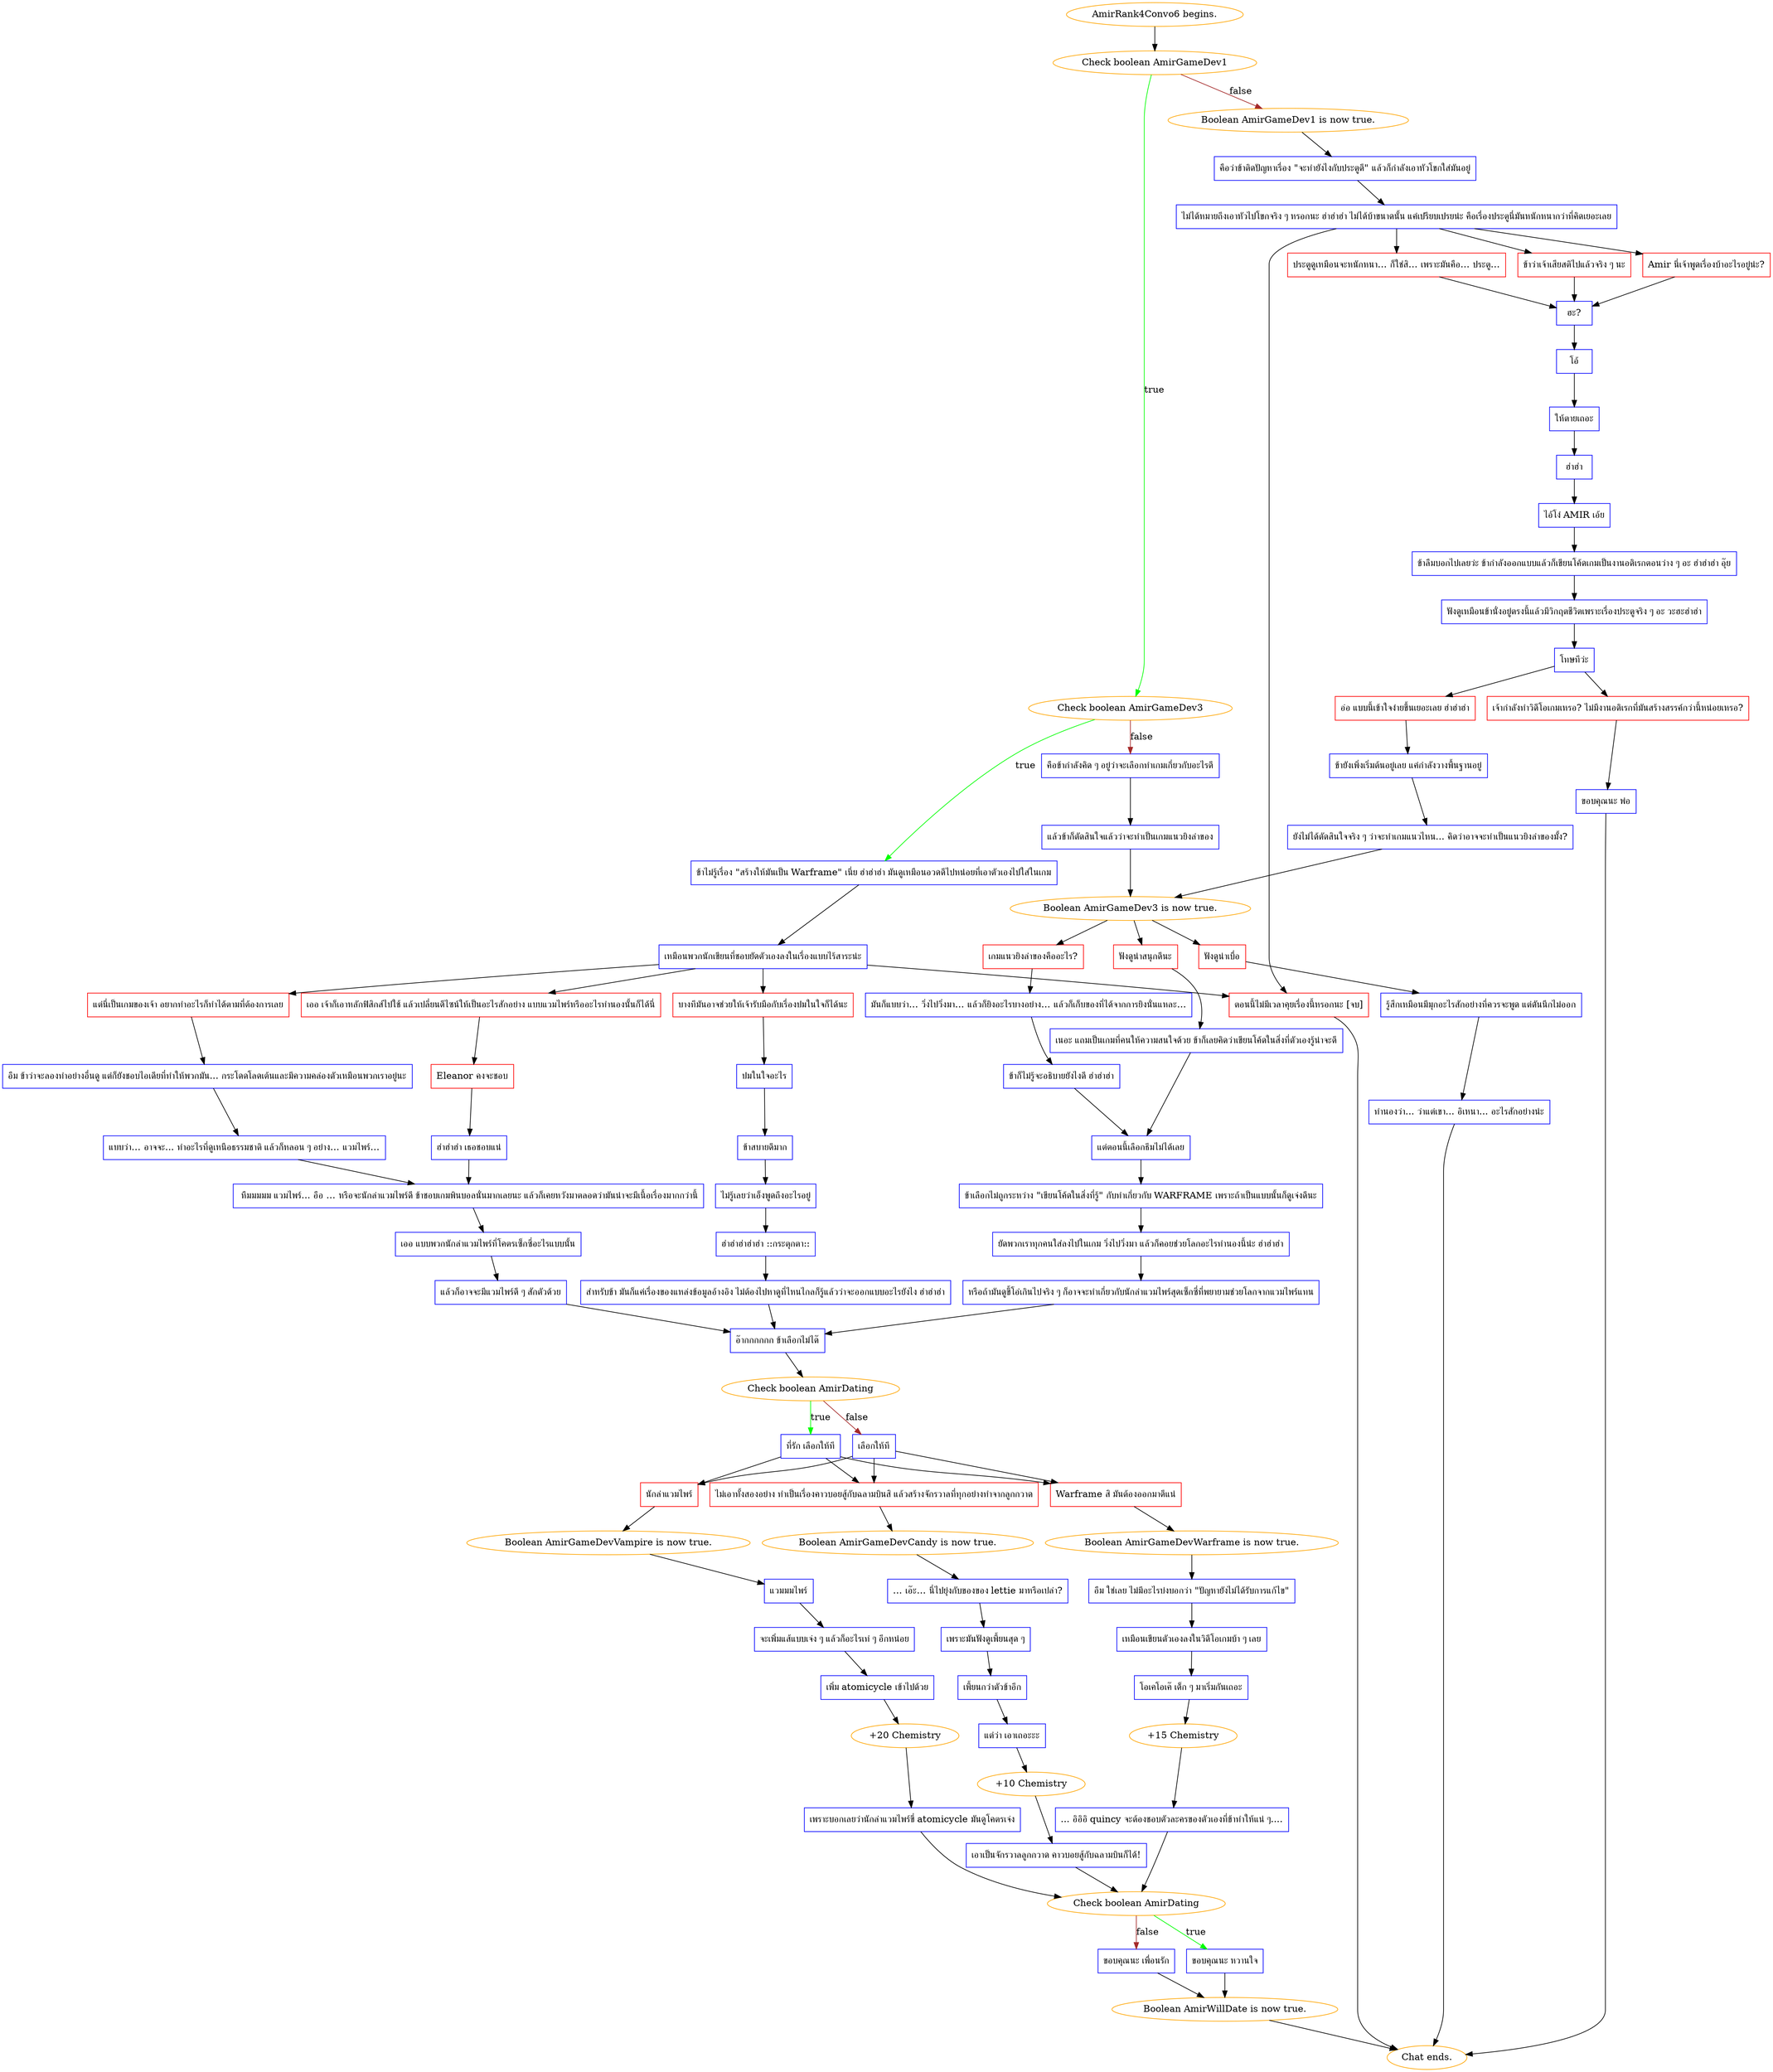 digraph {
	"AmirRank4Convo6 begins." [color=orange];
		"AmirRank4Convo6 begins." -> j3779788990;
	j3779788990 [label="Check boolean AmirGameDev1",color=orange];
		j3779788990 -> j207560013 [label=true,color=green];
		j3779788990 -> j2230687051 [label=false,color=brown];
	j207560013 [label="Check boolean AmirGameDev3",color=orange];
		j207560013 -> j3390184565 [label=true,color=green];
		j207560013 -> j3293398228 [label=false,color=brown];
	j2230687051 [label="Boolean AmirGameDev1 is now true.",color=orange];
		j2230687051 -> j4276920030;
	j3390184565 [label="ข้าไม่รู้เรื่อง \"สร้างให้มันเป็น Warframe\" เนี่ย ฮ่าฮ่าฮ่า มันดูเหมือนอวดดีไปหน่อยที่เอาตัวเองไปใส่ในเกม",shape=box,color=blue];
		j3390184565 -> j3402157769;
	j3293398228 [label="คือข้ากำลังคิด ๆ อยู่ว่าจะเลือกทำเกมเกี่ยวกับอะไรดี",shape=box,color=blue];
		j3293398228 -> j211490905;
	j4276920030 [label="คือว่าข้าติดปัญหาเรื่อง \"จะทำยังไงกับประตูดี\" แล้วก็กำลังเอาหัวโขกใส่มันอยู่",shape=box,color=blue];
		j4276920030 -> j3561785249;
	j3402157769 [label="เหมือนพวกนักเขียนที่ชอบยัดตัวเองลงในเรื่องแบบไร้สาระน่ะ",shape=box,color=blue];
		j3402157769 -> j320000389;
		j3402157769 -> j2397510475;
		j3402157769 -> j343437776;
		j3402157769 -> j1562020945;
	j211490905 [label="แล้วข้าก็ตัดสินใจแล้วว่าจะทำเป็นเกมแนวยิงล่าของ",shape=box,color=blue];
		j211490905 -> j3634123511;
	j3561785249 [label="ไม่ได้หมายถึงเอาหัวไปโขกจริง ๆ หรอกนะ ฮ่าฮ่าฮ่า ไม่ได้บ้าขนาดนั้น แค่เปรียบเปรยน่ะ คือเรื่องประตูนี่มันหนักหนากว่าที่คิดเยอะเลย",shape=box,color=blue];
		j3561785249 -> j1005743264;
		j3561785249 -> j2750795329;
		j3561785249 -> j2161894301;
		j3561785249 -> j1562020945;
	j320000389 [label="เออ เจ้าก็เอาหลักฟิสิกส์ไปใช้ แล้วเปลี่ยนดีไซน์ให้เป็นอะไรสักอย่าง แบบแวมไพร์หรืออะไรทำนองนั้นก็ได้นี่",shape=box,color=red];
		j320000389 -> j3006254924;
	j2397510475 [label="แต่นี่เป็นเกมของเจ้า อยากทำอะไรก็ทำได้ตามที่ต้องการเลย",shape=box,color=red];
		j2397510475 -> j2180315460;
	j343437776 [label="บางทีมันอาจช่วยให้เจ้ารับมือกับเรื่องปมในใจก็ได้นะ",shape=box,color=red];
		j343437776 -> j1225453899;
	j1562020945 [label="ตอนนี้ไม่มีเวลาคุยเรื่องนี้หรอกนะ [จบ]",shape=box,color=red];
		j1562020945 -> "Chat ends.";
	j3634123511 [label="Boolean AmirGameDev3 is now true.",color=orange];
		j3634123511 -> j2740220744;
		j3634123511 -> j3969094215;
		j3634123511 -> j2635448410;
	j1005743264 [label="Amir นี่เจ้าพูดเรื่องบ้าอะไรอยู่น่ะ?",shape=box,color=red];
		j1005743264 -> j2505653493;
	j2750795329 [label="ประตูดูเหมือนจะหนักหนา… ก็ใช่สิ… เพราะมันคือ… ประตู…",shape=box,color=red];
		j2750795329 -> j2505653493;
	j2161894301 [label="ข้าว่าเจ้าเสียสติไปแล้วจริง ๆ นะ",shape=box,color=red];
		j2161894301 -> j2505653493;
	j3006254924 [label="Eleanor คงจะชอบ",shape=box,color=red];
		j3006254924 -> j66520661;
	j2180315460 [label="อืม ข้าว่าจะลองทำอย่างอื่นดู แต่ก็ยังชอบไอเดียที่ทำให้พวกมัน... กระโดดโลดเต้นและมีความคล่องตัวเหมือนพวกเราอยู่นะ",shape=box,color=blue];
		j2180315460 -> j135034602;
	j1225453899 [label="ปมในใจอะไร",shape=box,color=blue];
		j1225453899 -> j2365958508;
	"Chat ends." [color=orange];
	j2740220744 [label="ฟังดูน่าสนุกดีนะ",shape=box,color=red];
		j2740220744 -> j4245103756;
	j3969094215 [label="เกมแนวยิงล่าของคืออะไร?",shape=box,color=red];
		j3969094215 -> j1711709127;
	j2635448410 [label="ฟังดูน่าเบื่อ",shape=box,color=red];
		j2635448410 -> j3642940866;
	j2505653493 [label="ฮะ?",shape=box,color=blue];
		j2505653493 -> j1422138956;
	j66520661 [label="ฮ่าฮ่าฮ่า เธอชอบแน่",shape=box,color=blue];
		j66520661 -> j3548346272;
	j135034602 [label="แบบว่า… อาจจะ... ทำอะไรที่ดูเหนือธรรมชาติ แล้วก็หลอน ๆ อย่าง… แวมไพร์…",shape=box,color=blue];
		j135034602 -> j3548346272;
	j2365958508 [label="ข้าสบายดีมาก",shape=box,color=blue];
		j2365958508 -> j2868305889;
	j4245103756 [label="เนอะ แถมเป็นเกมที่คนให้ความสนใจด้วย ข้าก็เลยคิดว่าเขียนโค้ดในสิ่งที่ตัวเองรู้น่าจะดี",shape=box,color=blue];
		j4245103756 -> j1059609475;
	j1711709127 [label="มันก็แบบว่า… วิ่งไปวิ่งมา… แล้วก็ยิงอะไรบางอย่าง… แล้วก็เก็บของที่ได้จากการยิงนั่นแหละ…",shape=box,color=blue];
		j1711709127 -> j4207699565;
	j3642940866 [label="รู้สึกเหมือนมีมุกอะไรสักอย่างที่ควรจะพูด แต่ดันนึกไม่ออก",shape=box,color=blue];
		j3642940866 -> j1488390507;
	j1422138956 [label="โอ้",shape=box,color=blue];
		j1422138956 -> j3621676653;
	j3548346272 [label=" หืมมมมม แวมไพร์... อือ … หรือจะนักล่าแวมไพร์ดี ข้าชอบเกมพินบอลนั่นมากเลยนะ แล้วก็เคยหวังมาตลอดว่ามันน่าจะมีเนื้อเรื่องมากกว่านี้",shape=box,color=blue];
		j3548346272 -> j4258261758;
	j2868305889 [label="ไม่รู้เลยว่าเอ็งพูดถึงอะไรอยู่",shape=box,color=blue];
		j2868305889 -> j3820082533;
	j1059609475 [label="แต่ตอนนี้เลือกธีมไม่ได้เลย",shape=box,color=blue];
		j1059609475 -> j391216444;
	j4207699565 [label="ข้าก็ไม่รู้จะอธิบายยังไงดี ฮ่าฮ่าฮ่า",shape=box,color=blue];
		j4207699565 -> j1059609475;
	j1488390507 [label="ทำนองว่า... ว่าแต่เขา... อิเหนา... อะไรสักอย่างน่ะ",shape=box,color=blue];
		j1488390507 -> "Chat ends.";
	j3621676653 [label="ให้ตายเถอะ",shape=box,color=blue];
		j3621676653 -> j3381302650;
	j4258261758 [label="เออ แบบพวกนักล่าแวมไพร์ที่โคตรเซ็กซี่อะไรแบบนั้น",shape=box,color=blue];
		j4258261758 -> j1993042272;
	j3820082533 [label="ฮ่าฮ่าฮ่าฮ่าฮ่า ::กระตุกตา::",shape=box,color=blue];
		j3820082533 -> j498889130;
	j391216444 [label="ข้าเลือกไม่ถูกระหว่าง \"เขียนโค้ดในสิ่งที่รู้\" กับทำเกี่ยวกับ WARFRAME เพราะถ้าเป็นแบบนั้นก็ดูเจ๋งดีนะ",shape=box,color=blue];
		j391216444 -> j1432794260;
	j3381302650 [label="ฮ่าฮ่า",shape=box,color=blue];
		j3381302650 -> j3998651114;
	j1993042272 [label="แล้วก็อาจจะมีแวมไพร์ดี ๆ สักตัวด้วย",shape=box,color=blue];
		j1993042272 -> j222081040;
	j498889130 [label="สำหรับข้า มันก็แค่เรื่องของแหล่งข้อมูลอ้างอิง ไม่ต้องไปหาดูที่ไหนไกลก็รู้แล้วว่าจะออกแบบอะไรยังไง ฮ่าฮ่าฮ่า",shape=box,color=blue];
		j498889130 -> j222081040;
	j1432794260 [label="ยัดพวกเราทุกคนใส่ลงไปในเกม วิ่งไปวิ่งมา แล้วก็คอยช่วยโลกอะไรทำนองนี้น่ะ ฮ่าฮ่าฮ่า",shape=box,color=blue];
		j1432794260 -> j3461070312;
	j3998651114 [label="ไอ้โง่ AMIR เอ้ย",shape=box,color=blue];
		j3998651114 -> j1696184846;
	j222081040 [label="อ๊ากกกกกก ข้าเลือกไม่ได๊",shape=box,color=blue];
		j222081040 -> j2472845306;
	j3461070312 [label="หรือถ้ามันดูขี้โอ่เกินไปจริง ๆ ก็อาจจะทำเกี่ยวกับนักล่าแวมไพร์สุดเซ็กซี่ที่พยายามช่วยโลกจากแวมไพร์แทน",shape=box,color=blue];
		j3461070312 -> j222081040;
	j1696184846 [label="ข้าลืมบอกไปเลยว่ะ ข้ากำลังออกแบบแล้วก็เขียนโค้ดเกมเป็นงานอดิเรกตอนว่าง ๆ อะ ฮ่าฮ่าฮ่า อุ๊ย",shape=box,color=blue];
		j1696184846 -> j3661870552;
	j2472845306 [label="Check boolean AmirDating",color=orange];
		j2472845306 -> j171216979 [label=true,color=green];
		j2472845306 -> j1115401961 [label=false,color=brown];
	j3661870552 [label="ฟังดูเหมือนข้านั่งอยู่ตรงนี้แล้วมีวิกฤตชีวิตเพราะเรื่องประตูจริง ๆ อะ วะฮะฮ่าฮ่า",shape=box,color=blue];
		j3661870552 -> j2645849036;
	j171216979 [label="ที่รัก เลือกให้ที",shape=box,color=blue];
		j171216979 -> j2167485860;
		j171216979 -> j1077084134;
		j171216979 -> j839320017;
	j1115401961 [label="เลือกให้ที",shape=box,color=blue];
		j1115401961 -> j839320017;
		j1115401961 -> j1077084134;
		j1115401961 -> j2167485860;
	j2645849036 [label="โทษทีว่ะ",shape=box,color=blue];
		j2645849036 -> j3222210512;
		j2645849036 -> j1764944958;
	j2167485860 [label="นักล่าแวมไพร์",shape=box,color=red];
		j2167485860 -> j47342897;
	j1077084134 [label="Warframe สิ มันต้องออกมาดีแน่",shape=box,color=red];
		j1077084134 -> j23303627;
	j839320017 [label="ไม่เอาทั้งสองอย่าง ทำเป็นเรื่องคาวบอยสู้กับฉลามบินสิ แล้วสร้างจักรวาลที่ทุกอย่างทำจากลูกกวาด",shape=box,color=red];
		j839320017 -> j782827783;
	j3222210512 [label="อ๋อ แบบนี้เข้าใจง่ายขึ้นเยอะเลย ฮ่าฮ่าฮ่า",shape=box,color=red];
		j3222210512 -> j1066012112;
	j1764944958 [label="เจ้ากำลังทำวิดีโอเกมเหรอ? ไม่มีงานอดิเรกที่มันสร้างสรรค์กว่านี้หน่อยเหรอ?",shape=box,color=red];
		j1764944958 -> j3355059392;
	j47342897 [label="Boolean AmirGameDevVampire is now true.",color=orange];
		j47342897 -> j742038666;
	j23303627 [label="Boolean AmirGameDevWarframe is now true.",color=orange];
		j23303627 -> j3745233897;
	j782827783 [label="Boolean AmirGameDevCandy is now true.",color=orange];
		j782827783 -> j881566223;
	j1066012112 [label="ข้ายังเพิ่งเริ่มต้นอยู่เลย แค่กำลังวางพื้นฐานอยู่",shape=box,color=blue];
		j1066012112 -> j4290468207;
	j3355059392 [label="ขอบคุณนะ พ่อ",shape=box,color=blue];
		j3355059392 -> "Chat ends.";
	j742038666 [label="แวมมมไพร์",shape=box,color=blue];
		j742038666 -> j3517453001;
	j3745233897 [label="อืม ใช่เลย ไม่มีอะไรบ่งบอกว่า \"ปัญหายังไม่ได้รับการแก้ไข\"",shape=box,color=blue];
		j3745233897 -> j2203578738;
	j881566223 [label="… เอ๊ะ… นี่ไปยุ่งกับของของ lettie มาหรือเปล่า?",shape=box,color=blue];
		j881566223 -> j1012260662;
	j4290468207 [label="ยังไม่ได้ตัดสินใจจริง ๆ ว่าจะทำเกมแนวไหน... คิดว่าอาจจะทำเป็นแนวยิงล่าของมั้ง?",shape=box,color=blue];
		j4290468207 -> j3634123511;
	j3517453001 [label="จะเพิ่มแส้แบบเจ๋ง ๆ แล้วก็อะไรเท่ ๆ อีกหน่อย",shape=box,color=blue];
		j3517453001 -> j2836980162;
	j2203578738 [label="เหมือนเขียนตัวเองลงในวิดีโอเกมบ้า ๆ เลย",shape=box,color=blue];
		j2203578738 -> j911816925;
	j1012260662 [label="เพราะมันฟังดูเพี้ยนสุด ๆ",shape=box,color=blue];
		j1012260662 -> j368985863;
	j2836980162 [label="เพิ่ม atomicycle เข้าไปด้วย",shape=box,color=blue];
		j2836980162 -> j3921393544;
	j911816925 [label="โอเคโอเค๊ เด็ก ๆ มาเริ่มกันเถอะ",shape=box,color=blue];
		j911816925 -> j3766530849;
	j368985863 [label="เพี้ยนกว่าตัวข้าอีก",shape=box,color=blue];
		j368985863 -> j550673841;
	j3921393544 [label="+20 Chemistry",color=orange];
		j3921393544 -> j3455638936;
	j3766530849 [label="+15 Chemistry",color=orange];
		j3766530849 -> j3861841225;
	j550673841 [label="แต่ว่า เอาเถอะะะ",shape=box,color=blue];
		j550673841 -> j3097560909;
	j3455638936 [label="เพราะบอกเลยว่านักล่าแวมไพร์ขี่ atomicycle มันดูโคตรเจ๋ง",shape=box,color=blue];
		j3455638936 -> j1483234493;
	j3861841225 [label="... อิอิอิ quincy จะต้องชอบตัวละครของตัวเองที่ข้าทำให้แน่ ๆ....",shape=box,color=blue];
		j3861841225 -> j1483234493;
	j3097560909 [label="+10 Chemistry",color=orange];
		j3097560909 -> j253523212;
	j1483234493 [label="Check boolean AmirDating",color=orange];
		j1483234493 -> j719714360 [label=true,color=green];
		j1483234493 -> j2487106074 [label=false,color=brown];
	j253523212 [label="เอาเป็นจักรวาลลูกกวาด คาวบอยสู้กับฉลามบินก็ได้!",shape=box,color=blue];
		j253523212 -> j1483234493;
	j719714360 [label="ขอบคุณนะ หวานใจ",shape=box,color=blue];
		j719714360 -> j1538486228;
	j2487106074 [label="ขอบคุณนะ เพื่อนรัก",shape=box,color=blue];
		j2487106074 -> j1538486228;
	j1538486228 [label="Boolean AmirWillDate is now true.",color=orange];
		j1538486228 -> "Chat ends.";
}